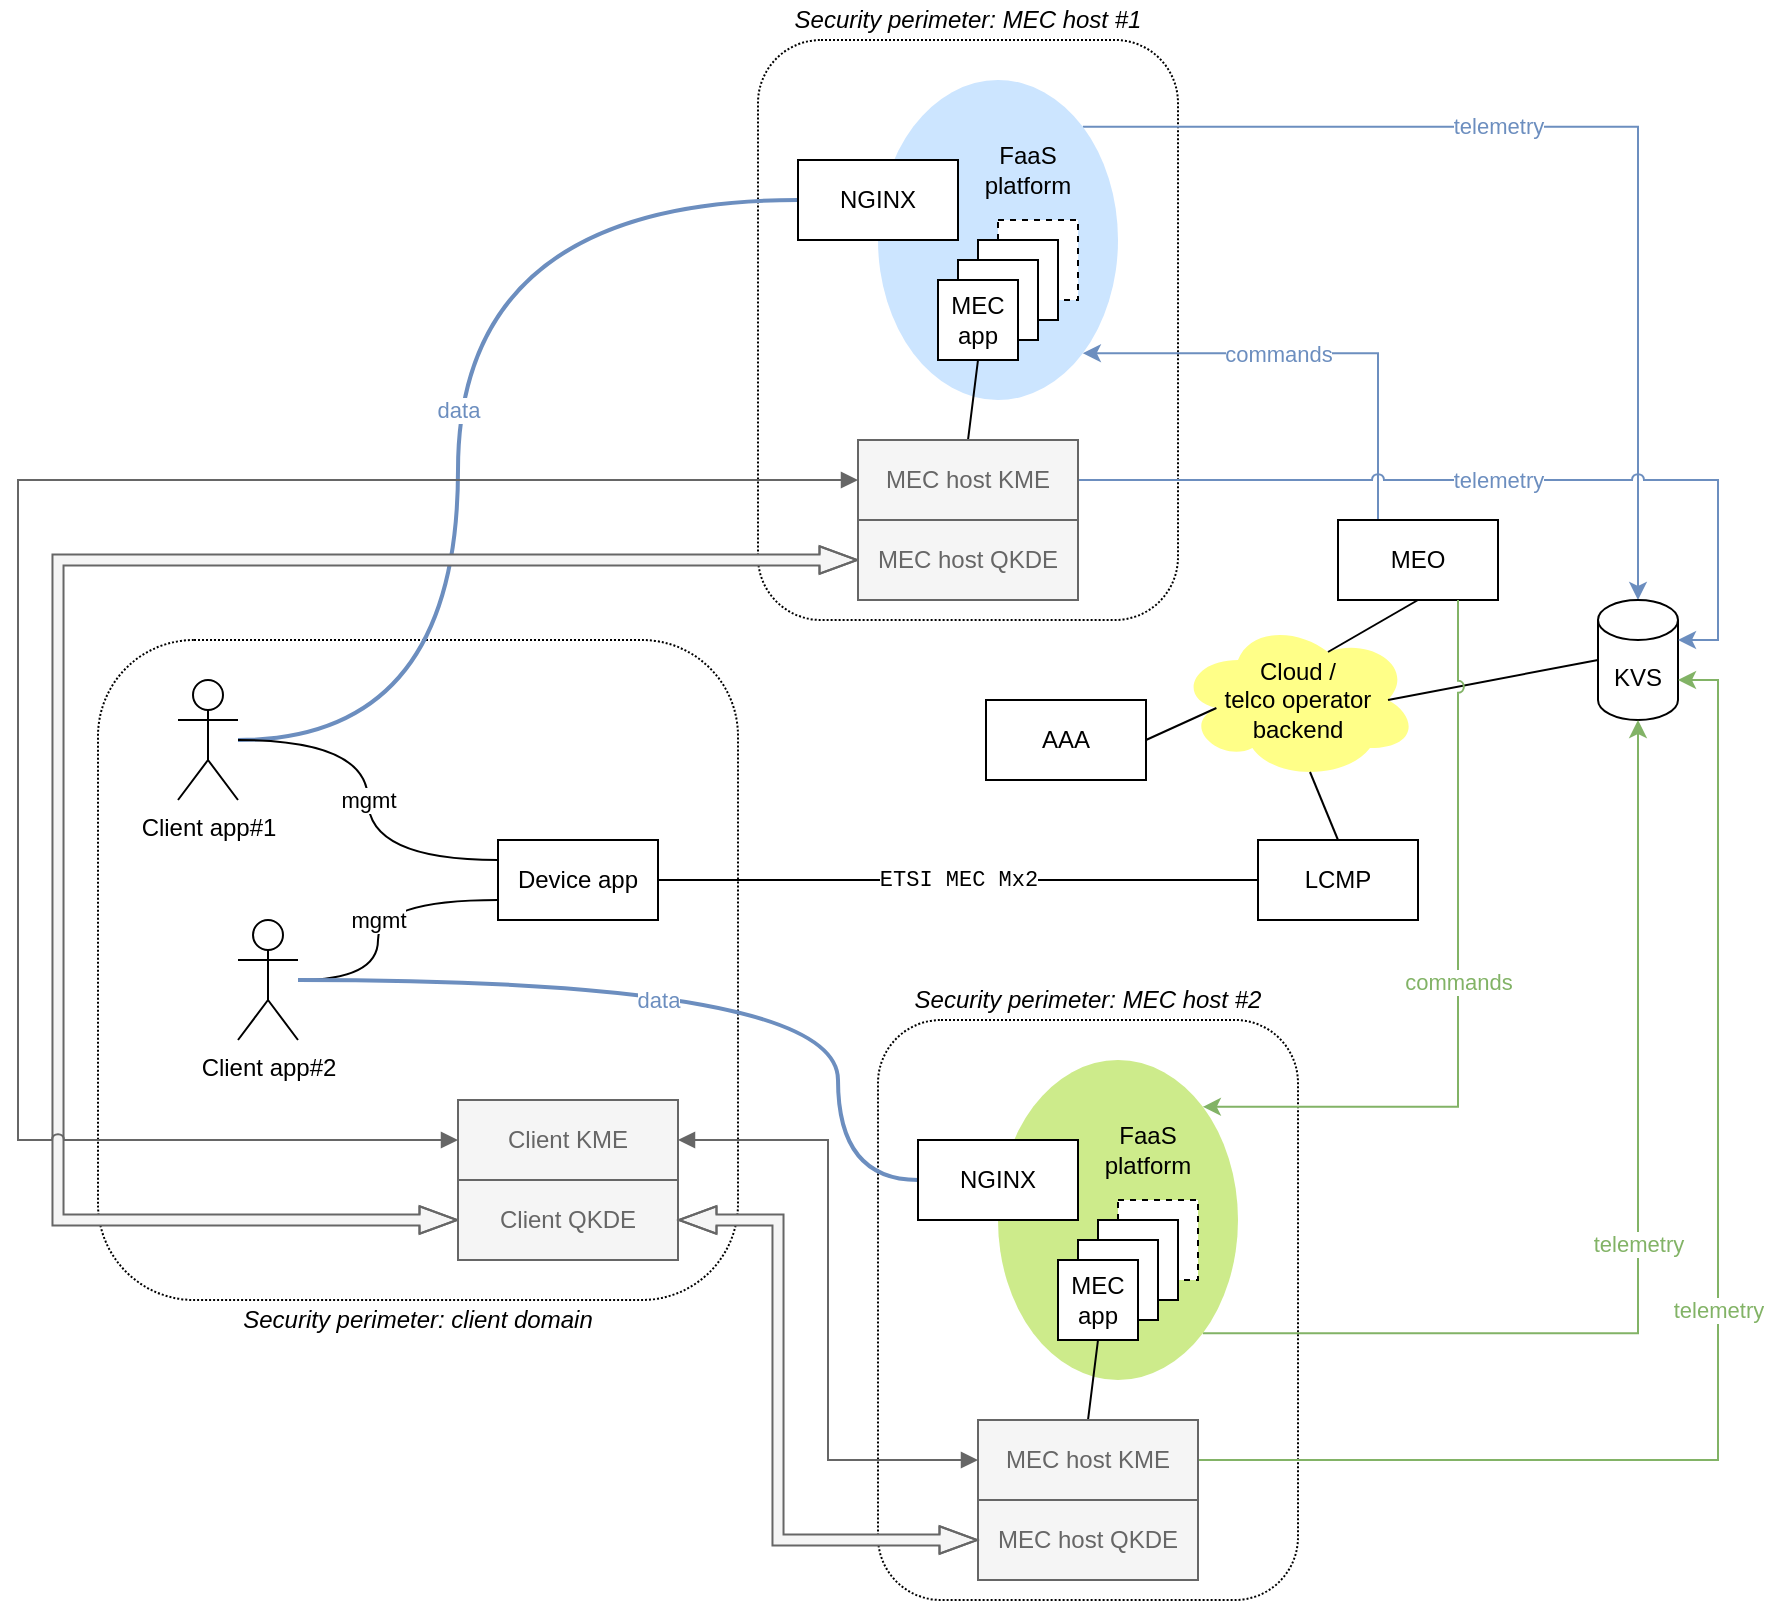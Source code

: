 <mxfile version="20.6.2" type="device" pages="8"><diagram id="kRAwQg9r8hWNFC9YzyEj" name="scenario-two-hosts"><mxGraphModel dx="1719" dy="1835" grid="1" gridSize="10" guides="1" tooltips="1" connect="1" arrows="1" fold="1" page="1" pageScale="1" pageWidth="827" pageHeight="1169" math="0" shadow="0"><root><mxCell id="0"/><mxCell id="1" parent="0"/><mxCell id="K0QZaKsHIYa_AbVv1oTF-29" value="" style="rounded=1;whiteSpace=wrap;html=1;dashed=1;dashPattern=1 1;" parent="1" vertex="1"><mxGeometry x="-30" y="300" width="320" height="330" as="geometry"/></mxCell><mxCell id="6aSSX4YkLT3zGq2neVmq-16" value="" style="rounded=1;whiteSpace=wrap;html=1;dashed=1;dashPattern=1 1;" parent="1" vertex="1"><mxGeometry x="300" width="210" height="290" as="geometry"/></mxCell><mxCell id="K0QZaKsHIYa_AbVv1oTF-40" value="telemetry" style="edgeStyle=orthogonalEdgeStyle;jumpStyle=arc;orthogonalLoop=1;jettySize=auto;html=1;exitX=1;exitY=0;exitDx=0;exitDy=0;entryX=0.5;entryY=0;entryDx=0;entryDy=0;entryPerimeter=0;shadow=0;strokeWidth=1;fontFamily=Helvetica;fontColor=#6C8EBF;startArrow=none;startFill=0;endArrow=classic;endFill=1;rounded=0;fillColor=#dae8fc;strokeColor=#6c8ebf;" parent="1" source="6aSSX4YkLT3zGq2neVmq-11" target="6aSSX4YkLT3zGq2neVmq-2" edge="1"><mxGeometry x="-0.193" relative="1" as="geometry"><mxPoint as="offset"/></mxGeometry></mxCell><mxCell id="6aSSX4YkLT3zGq2neVmq-11" value="" style="ellipse;whiteSpace=wrap;html=1;fillColor=#cce5ff;strokeColor=none;" parent="1" vertex="1"><mxGeometry x="360" y="20" width="120" height="160" as="geometry"/></mxCell><mxCell id="6aSSX4YkLT3zGq2neVmq-12" value="" style="rounded=0;whiteSpace=wrap;html=1;dashed=1;" parent="1" vertex="1"><mxGeometry x="420" y="90" width="40" height="40" as="geometry"/></mxCell><mxCell id="6aSSX4YkLT3zGq2neVmq-1" value="Cloud /&lt;br&gt;telco operator backend" style="ellipse;shape=cloud;whiteSpace=wrap;html=1;fillColor=#ffff88;strokeColor=none;" parent="1" vertex="1"><mxGeometry x="510" y="290" width="120" height="80" as="geometry"/></mxCell><mxCell id="K0QZaKsHIYa_AbVv1oTF-32" style="edgeStyle=none;rounded=0;jumpStyle=arc;orthogonalLoop=1;jettySize=auto;html=1;exitX=0;exitY=0.5;exitDx=0;exitDy=0;exitPerimeter=0;entryX=0.875;entryY=0.5;entryDx=0;entryDy=0;entryPerimeter=0;startArrow=none;startFill=0;endArrow=none;endFill=0;" parent="1" source="6aSSX4YkLT3zGq2neVmq-2" target="6aSSX4YkLT3zGq2neVmq-1" edge="1"><mxGeometry relative="1" as="geometry"/></mxCell><mxCell id="6aSSX4YkLT3zGq2neVmq-2" value="KVS" style="shape=cylinder3;whiteSpace=wrap;html=1;boundedLbl=1;backgroundOutline=1;size=10;" parent="1" vertex="1"><mxGeometry x="720" y="280" width="40" height="60" as="geometry"/></mxCell><mxCell id="K0QZaKsHIYa_AbVv1oTF-33" style="edgeStyle=none;rounded=0;jumpStyle=arc;orthogonalLoop=1;jettySize=auto;html=1;exitX=0.5;exitY=1;exitDx=0;exitDy=0;entryX=0.625;entryY=0.2;entryDx=0;entryDy=0;entryPerimeter=0;startArrow=none;startFill=0;endArrow=none;endFill=0;" parent="1" source="6aSSX4YkLT3zGq2neVmq-3" target="6aSSX4YkLT3zGq2neVmq-1" edge="1"><mxGeometry relative="1" as="geometry"/></mxCell><mxCell id="K0QZaKsHIYa_AbVv1oTF-42" value="commands" style="edgeStyle=orthogonalEdgeStyle;rounded=0;jumpStyle=arc;orthogonalLoop=1;jettySize=auto;html=1;exitX=0.25;exitY=0;exitDx=0;exitDy=0;entryX=1;entryY=1;entryDx=0;entryDy=0;shadow=0;strokeWidth=1;fontFamily=Helvetica;fontColor=#6C8EBF;startArrow=none;startFill=0;endArrow=classic;endFill=1;fillColor=#dae8fc;strokeColor=#6c8ebf;" parent="1" source="6aSSX4YkLT3zGq2neVmq-3" target="6aSSX4YkLT3zGq2neVmq-11" edge="1"><mxGeometry x="0.155" relative="1" as="geometry"><Array as="points"><mxPoint x="610" y="157"/></Array><mxPoint as="offset"/></mxGeometry></mxCell><mxCell id="6aSSX4YkLT3zGq2neVmq-3" value="MEO" style="rounded=0;whiteSpace=wrap;html=1;" parent="1" vertex="1"><mxGeometry x="590" y="240" width="80" height="40" as="geometry"/></mxCell><mxCell id="K0QZaKsHIYa_AbVv1oTF-34" style="edgeStyle=none;rounded=0;jumpStyle=arc;orthogonalLoop=1;jettySize=auto;html=1;exitX=0.5;exitY=0;exitDx=0;exitDy=0;entryX=0.55;entryY=0.95;entryDx=0;entryDy=0;entryPerimeter=0;startArrow=none;startFill=0;endArrow=none;endFill=0;" parent="1" source="6aSSX4YkLT3zGq2neVmq-4" target="6aSSX4YkLT3zGq2neVmq-1" edge="1"><mxGeometry relative="1" as="geometry"/></mxCell><mxCell id="6aSSX4YkLT3zGq2neVmq-4" value="LCMP" style="rounded=0;whiteSpace=wrap;html=1;" parent="1" vertex="1"><mxGeometry x="550" y="400" width="80" height="40" as="geometry"/></mxCell><mxCell id="K0QZaKsHIYa_AbVv1oTF-31" style="rounded=0;jumpStyle=arc;orthogonalLoop=1;jettySize=auto;html=1;exitX=1;exitY=0.5;exitDx=0;exitDy=0;entryX=0.16;entryY=0.55;entryDx=0;entryDy=0;entryPerimeter=0;startArrow=none;endArrow=none;endFill=0;startFill=0;" parent="1" source="6aSSX4YkLT3zGq2neVmq-5" target="6aSSX4YkLT3zGq2neVmq-1" edge="1"><mxGeometry relative="1" as="geometry"/></mxCell><mxCell id="6aSSX4YkLT3zGq2neVmq-5" value="AAA" style="rounded=0;whiteSpace=wrap;html=1;" parent="1" vertex="1"><mxGeometry x="414" y="330" width="80" height="40" as="geometry"/></mxCell><mxCell id="K0QZaKsHIYa_AbVv1oTF-18" value="ETSI MEC Mx2" style="edgeStyle=orthogonalEdgeStyle;rounded=0;orthogonalLoop=1;jettySize=auto;html=1;exitX=1;exitY=0.5;exitDx=0;exitDy=0;entryX=0;entryY=0.5;entryDx=0;entryDy=0;endArrow=none;endFill=0;fontFamily=Courier New;" parent="1" source="6aSSX4YkLT3zGq2neVmq-6" target="6aSSX4YkLT3zGq2neVmq-4" edge="1"><mxGeometry relative="1" as="geometry"><Array as="points"><mxPoint x="520" y="420"/><mxPoint x="520" y="420"/></Array></mxGeometry></mxCell><mxCell id="K0QZaKsHIYa_AbVv1oTF-22" value="mgmt" style="edgeStyle=orthogonalEdgeStyle;curved=1;orthogonalLoop=1;jettySize=auto;html=1;exitX=0;exitY=0.75;exitDx=0;exitDy=0;endArrow=none;endFill=0;" parent="1" source="6aSSX4YkLT3zGq2neVmq-6" edge="1"><mxGeometry relative="1" as="geometry"><mxPoint x="70" y="470" as="targetPoint"/><Array as="points"><mxPoint x="170" y="430"/><mxPoint x="110" y="430"/><mxPoint x="110" y="470"/></Array></mxGeometry></mxCell><mxCell id="6aSSX4YkLT3zGq2neVmq-6" value="Device app" style="rounded=0;whiteSpace=wrap;html=1;" parent="1" vertex="1"><mxGeometry x="170" y="400" width="80" height="40" as="geometry"/></mxCell><mxCell id="K0QZaKsHIYa_AbVv1oTF-39" value="data" style="edgeStyle=orthogonalEdgeStyle;curved=1;jumpStyle=arc;orthogonalLoop=1;jettySize=auto;html=1;exitX=0;exitY=0.5;exitDx=0;exitDy=0;fontFamily=Helvetica;startArrow=none;startFill=0;endArrow=none;endFill=0;strokeWidth=2;fillColor=#dae8fc;strokeColor=#6c8ebf;fontStyle=0;fontColor=#6C8EBF;" parent="1" source="6aSSX4YkLT3zGq2neVmq-10" target="6aSSX4YkLT3zGq2neVmq-18" edge="1"><mxGeometry relative="1" as="geometry"><Array as="points"><mxPoint x="150" y="80"/><mxPoint x="150" y="350"/></Array></mxGeometry></mxCell><mxCell id="6aSSX4YkLT3zGq2neVmq-10" value="NGINX" style="rounded=0;whiteSpace=wrap;html=1;" parent="1" vertex="1"><mxGeometry x="320" y="60" width="80" height="40" as="geometry"/></mxCell><mxCell id="6aSSX4YkLT3zGq2neVmq-9" value="" style="rounded=0;whiteSpace=wrap;html=1;" parent="1" vertex="1"><mxGeometry x="410" y="100" width="40" height="40" as="geometry"/></mxCell><mxCell id="6aSSX4YkLT3zGq2neVmq-8" value="" style="rounded=0;whiteSpace=wrap;html=1;" parent="1" vertex="1"><mxGeometry x="400" y="110" width="40" height="40" as="geometry"/></mxCell><mxCell id="K0QZaKsHIYa_AbVv1oTF-35" style="edgeStyle=none;rounded=0;jumpStyle=arc;orthogonalLoop=1;jettySize=auto;html=1;exitX=0.5;exitY=1;exitDx=0;exitDy=0;entryX=0.5;entryY=0;entryDx=0;entryDy=0;fontFamily=Courier New;startArrow=none;startFill=0;endArrow=none;endFill=0;" parent="1" source="6aSSX4YkLT3zGq2neVmq-7" target="K0QZaKsHIYa_AbVv1oTF-3" edge="1"><mxGeometry relative="1" as="geometry"/></mxCell><mxCell id="6aSSX4YkLT3zGq2neVmq-7" value="MEC app" style="rounded=0;whiteSpace=wrap;html=1;" parent="1" vertex="1"><mxGeometry x="390" y="120" width="40" height="40" as="geometry"/></mxCell><mxCell id="6aSSX4YkLT3zGq2neVmq-14" value="FaaS platform" style="text;html=1;strokeColor=none;fillColor=none;align=center;verticalAlign=middle;whiteSpace=wrap;rounded=0;dashed=1;fontStyle=0" parent="1" vertex="1"><mxGeometry x="400" y="50" width="70" height="30" as="geometry"/></mxCell><mxCell id="6aSSX4YkLT3zGq2neVmq-17" value="Security perimeter: MEC host #1" style="text;html=1;strokeColor=none;fillColor=none;align=center;verticalAlign=middle;whiteSpace=wrap;rounded=0;dashed=1;dashPattern=1 1;fontStyle=2" parent="1" vertex="1"><mxGeometry x="300" y="-20" width="210" height="20" as="geometry"/></mxCell><mxCell id="6aSSX4YkLT3zGq2neVmq-18" value="Client app#1" style="shape=umlActor;verticalLabelPosition=bottom;verticalAlign=top;html=1;outlineConnect=0;" parent="1" vertex="1"><mxGeometry x="10" y="320" width="30" height="60" as="geometry"/></mxCell><mxCell id="6aSSX4YkLT3zGq2neVmq-19" value="Client app#2" style="shape=umlActor;verticalLabelPosition=bottom;verticalAlign=top;html=1;outlineConnect=0;" parent="1" vertex="1"><mxGeometry x="40" y="440" width="30" height="60" as="geometry"/></mxCell><mxCell id="K0QZaKsHIYa_AbVv1oTF-1" value="Client KME" style="rounded=0;whiteSpace=wrap;html=1;strokeWidth=1;fillColor=#f5f5f5;fontColor=#666666;strokeColor=#666666;" parent="1" vertex="1"><mxGeometry x="150" y="530" width="110" height="40" as="geometry"/></mxCell><mxCell id="K0QZaKsHIYa_AbVv1oTF-23" style="edgeStyle=orthogonalEdgeStyle;orthogonalLoop=1;jettySize=auto;html=1;exitX=0;exitY=0.5;exitDx=0;exitDy=0;entryX=0;entryY=0.5;entryDx=0;entryDy=0;endArrow=block;endFill=0;shape=flexArrow;startArrow=block;fillColor=#f5f5f5;strokeColor=#666666;width=5.517;startSize=5.917;startWidth=7.229;rounded=0;endWidth=7.229;endSize=5.917;" parent="1" source="K0QZaKsHIYa_AbVv1oTF-2" target="K0QZaKsHIYa_AbVv1oTF-4" edge="1"><mxGeometry relative="1" as="geometry"><Array as="points"><mxPoint x="-50" y="590"/><mxPoint x="-50" y="260"/></Array></mxGeometry></mxCell><mxCell id="K0QZaKsHIYa_AbVv1oTF-2" value="Client QKDE" style="rounded=0;whiteSpace=wrap;html=1;strokeWidth=1;fillColor=#f5f5f5;fontColor=#666666;strokeColor=#666666;" parent="1" vertex="1"><mxGeometry x="150" y="570" width="110" height="40" as="geometry"/></mxCell><mxCell id="Pl8uO6b2dQtuoEtXo-6Q-2" value="telemetry" style="edgeStyle=orthogonalEdgeStyle;rounded=0;orthogonalLoop=1;jettySize=auto;html=1;exitX=1;exitY=0.5;exitDx=0;exitDy=0;entryX=1;entryY=0;entryDx=0;entryDy=20;entryPerimeter=0;jumpStyle=arc;fillColor=#dae8fc;strokeColor=#6c8ebf;fontColor=#6C8EBF;shadow=0;strokeWidth=1;startArrow=none;startFill=0;endFill=1;" parent="1" source="K0QZaKsHIYa_AbVv1oTF-3" target="6aSSX4YkLT3zGq2neVmq-2" edge="1"><mxGeometry relative="1" as="geometry"/></mxCell><mxCell id="K0QZaKsHIYa_AbVv1oTF-3" value="MEC host KME" style="rounded=0;whiteSpace=wrap;html=1;strokeWidth=1;fillColor=#f5f5f5;fontColor=#666666;strokeColor=#666666;" parent="1" vertex="1"><mxGeometry x="350" y="200" width="110" height="40" as="geometry"/></mxCell><mxCell id="K0QZaKsHIYa_AbVv1oTF-4" value="MEC host QKDE" style="rounded=0;whiteSpace=wrap;html=1;strokeWidth=1;fillColor=#f5f5f5;fontColor=#666666;strokeColor=#666666;" parent="1" vertex="1"><mxGeometry x="350" y="240" width="110" height="40" as="geometry"/></mxCell><mxCell id="K0QZaKsHIYa_AbVv1oTF-6" value="" style="rounded=1;whiteSpace=wrap;html=1;dashed=1;dashPattern=1 1;" parent="1" vertex="1"><mxGeometry x="360" y="490" width="210" height="290" as="geometry"/></mxCell><mxCell id="K0QZaKsHIYa_AbVv1oTF-41" value="telemetry" style="edgeStyle=orthogonalEdgeStyle;rounded=0;jumpStyle=arc;orthogonalLoop=1;jettySize=auto;html=1;exitX=1;exitY=1;exitDx=0;exitDy=0;entryX=0.5;entryY=1;entryDx=0;entryDy=0;entryPerimeter=0;shadow=0;strokeWidth=1;fontFamily=Helvetica;fontColor=#82B366;startArrow=none;startFill=0;endArrow=classic;endFill=1;fillColor=#d5e8d4;strokeColor=#82b366;" parent="1" source="K0QZaKsHIYa_AbVv1oTF-7" target="6aSSX4YkLT3zGq2neVmq-2" edge="1"><mxGeometry relative="1" as="geometry"/></mxCell><mxCell id="K0QZaKsHIYa_AbVv1oTF-7" value="" style="ellipse;whiteSpace=wrap;html=1;fillColor=#cdeb8b;strokeColor=none;" parent="1" vertex="1"><mxGeometry x="420" y="510" width="120" height="160" as="geometry"/></mxCell><mxCell id="K0QZaKsHIYa_AbVv1oTF-8" value="" style="rounded=0;whiteSpace=wrap;html=1;dashed=1;" parent="1" vertex="1"><mxGeometry x="480" y="580" width="40" height="40" as="geometry"/></mxCell><mxCell id="K0QZaKsHIYa_AbVv1oTF-38" value="data" style="edgeStyle=orthogonalEdgeStyle;jumpStyle=arc;orthogonalLoop=1;jettySize=auto;html=1;exitX=0;exitY=0.5;exitDx=0;exitDy=0;fontFamily=Helvetica;startArrow=none;startFill=0;endArrow=none;endFill=0;curved=1;strokeWidth=2;fontColor=#6C8EBF;fillColor=#dae8fc;strokeColor=#6c8ebf;" parent="1" source="K0QZaKsHIYa_AbVv1oTF-10" target="6aSSX4YkLT3zGq2neVmq-19" edge="1"><mxGeometry x="0.122" y="10" relative="1" as="geometry"><Array as="points"><mxPoint x="340" y="570"/><mxPoint x="340" y="470"/></Array><mxPoint as="offset"/></mxGeometry></mxCell><mxCell id="K0QZaKsHIYa_AbVv1oTF-10" value="NGINX" style="rounded=0;whiteSpace=wrap;html=1;" parent="1" vertex="1"><mxGeometry x="380" y="550" width="80" height="40" as="geometry"/></mxCell><mxCell id="K0QZaKsHIYa_AbVv1oTF-11" value="" style="rounded=0;whiteSpace=wrap;html=1;" parent="1" vertex="1"><mxGeometry x="470" y="590" width="40" height="40" as="geometry"/></mxCell><mxCell id="K0QZaKsHIYa_AbVv1oTF-12" value="" style="rounded=0;whiteSpace=wrap;html=1;" parent="1" vertex="1"><mxGeometry x="460" y="600" width="40" height="40" as="geometry"/></mxCell><mxCell id="K0QZaKsHIYa_AbVv1oTF-36" style="edgeStyle=none;rounded=0;jumpStyle=arc;orthogonalLoop=1;jettySize=auto;html=1;exitX=0.5;exitY=1;exitDx=0;exitDy=0;entryX=0.5;entryY=0;entryDx=0;entryDy=0;fontFamily=Courier New;startArrow=none;startFill=0;endArrow=none;endFill=0;" parent="1" source="K0QZaKsHIYa_AbVv1oTF-13" target="K0QZaKsHIYa_AbVv1oTF-16" edge="1"><mxGeometry relative="1" as="geometry"/></mxCell><mxCell id="K0QZaKsHIYa_AbVv1oTF-13" value="MEC app" style="rounded=0;whiteSpace=wrap;html=1;" parent="1" vertex="1"><mxGeometry x="450" y="610" width="40" height="40" as="geometry"/></mxCell><mxCell id="K0QZaKsHIYa_AbVv1oTF-14" value="FaaS platform" style="text;html=1;strokeColor=none;fillColor=none;align=center;verticalAlign=middle;whiteSpace=wrap;rounded=0;dashed=1;fontStyle=0" parent="1" vertex="1"><mxGeometry x="460" y="540" width="70" height="30" as="geometry"/></mxCell><mxCell id="K0QZaKsHIYa_AbVv1oTF-15" value="Security perimeter: MEC host #2" style="text;html=1;strokeColor=none;fillColor=none;align=center;verticalAlign=middle;whiteSpace=wrap;rounded=0;dashed=1;dashPattern=1 1;fontStyle=2" parent="1" vertex="1"><mxGeometry x="360" y="470" width="210" height="20" as="geometry"/></mxCell><mxCell id="Pl8uO6b2dQtuoEtXo-6Q-1" value="telemetry" style="edgeStyle=orthogonalEdgeStyle;rounded=0;orthogonalLoop=1;jettySize=auto;html=1;exitX=1;exitY=0.5;exitDx=0;exitDy=0;entryX=1;entryY=0;entryDx=0;entryDy=40;entryPerimeter=0;fillColor=#d5e8d4;strokeColor=#82b366;fontColor=#82B366;shadow=0;strokeWidth=1;startArrow=none;startFill=0;endFill=1;" parent="1" source="K0QZaKsHIYa_AbVv1oTF-16" target="6aSSX4YkLT3zGq2neVmq-2" edge="1"><mxGeometry relative="1" as="geometry"/></mxCell><mxCell id="K0QZaKsHIYa_AbVv1oTF-16" value="MEC host KME" style="rounded=0;whiteSpace=wrap;html=1;strokeWidth=1;fillColor=#f5f5f5;fontColor=#666666;strokeColor=#666666;" parent="1" vertex="1"><mxGeometry x="410" y="690" width="110" height="40" as="geometry"/></mxCell><mxCell id="K0QZaKsHIYa_AbVv1oTF-17" value="MEC host QKDE" style="rounded=0;whiteSpace=wrap;html=1;strokeWidth=1;fillColor=#f5f5f5;fontColor=#666666;strokeColor=#666666;" parent="1" vertex="1"><mxGeometry x="410" y="730" width="110" height="40" as="geometry"/></mxCell><mxCell id="K0QZaKsHIYa_AbVv1oTF-20" value="mgmt" style="endArrow=none;html=1;entryX=0;entryY=0.25;entryDx=0;entryDy=0;edgeStyle=orthogonalEdgeStyle;curved=1;" parent="1" source="6aSSX4YkLT3zGq2neVmq-18" target="6aSSX4YkLT3zGq2neVmq-6" edge="1"><mxGeometry width="50" height="50" relative="1" as="geometry"><mxPoint x="220" y="380" as="sourcePoint"/><mxPoint x="270" y="330" as="targetPoint"/></mxGeometry></mxCell><mxCell id="K0QZaKsHIYa_AbVv1oTF-25" style="edgeStyle=orthogonalEdgeStyle;orthogonalLoop=1;jettySize=auto;html=1;exitX=0;exitY=0.5;exitDx=0;exitDy=0;entryX=1;entryY=0.5;entryDx=0;entryDy=0;endArrow=block;endFill=0;shape=flexArrow;startArrow=block;fillColor=#f5f5f5;strokeColor=#666666;width=5.517;startSize=5.917;startWidth=7.229;rounded=0;endWidth=7.229;endSize=5.917;" parent="1" source="K0QZaKsHIYa_AbVv1oTF-17" target="K0QZaKsHIYa_AbVv1oTF-2" edge="1"><mxGeometry relative="1" as="geometry"><mxPoint x="160" y="600" as="sourcePoint"/><mxPoint x="360" y="290" as="targetPoint"/><Array as="points"><mxPoint x="310" y="750"/><mxPoint x="310" y="590"/></Array></mxGeometry></mxCell><mxCell id="K0QZaKsHIYa_AbVv1oTF-27" style="edgeStyle=orthogonalEdgeStyle;orthogonalLoop=1;jettySize=auto;html=1;exitX=1;exitY=0.5;exitDx=0;exitDy=0;entryX=0;entryY=0.5;entryDx=0;entryDy=0;startArrow=block;endArrow=block;endFill=1;rounded=0;fillColor=#f5f5f5;strokeColor=#666666;" parent="1" source="K0QZaKsHIYa_AbVv1oTF-1" target="K0QZaKsHIYa_AbVv1oTF-16" edge="1"><mxGeometry relative="1" as="geometry"/></mxCell><mxCell id="K0QZaKsHIYa_AbVv1oTF-28" style="edgeStyle=orthogonalEdgeStyle;rounded=0;orthogonalLoop=1;jettySize=auto;html=1;exitX=0;exitY=0.5;exitDx=0;exitDy=0;entryX=0;entryY=0.5;entryDx=0;entryDy=0;startArrow=block;endArrow=block;endFill=1;jumpStyle=arc;fillColor=#f5f5f5;strokeColor=#666666;" parent="1" source="K0QZaKsHIYa_AbVv1oTF-1" target="K0QZaKsHIYa_AbVv1oTF-3" edge="1"><mxGeometry relative="1" as="geometry"><Array as="points"><mxPoint x="-70" y="550"/><mxPoint x="-70" y="220"/></Array></mxGeometry></mxCell><mxCell id="K0QZaKsHIYa_AbVv1oTF-30" value="Security perimeter: client domain" style="text;html=1;strokeColor=none;fillColor=none;align=center;verticalAlign=middle;whiteSpace=wrap;rounded=0;dashed=1;dashPattern=1 1;fontStyle=2" parent="1" vertex="1"><mxGeometry x="25" y="630" width="210" height="20" as="geometry"/></mxCell><mxCell id="K0QZaKsHIYa_AbVv1oTF-43" value="commands" style="edgeStyle=orthogonalEdgeStyle;rounded=0;jumpStyle=arc;orthogonalLoop=1;jettySize=auto;html=1;exitX=0.75;exitY=1;exitDx=0;exitDy=0;entryX=1;entryY=0;entryDx=0;entryDy=0;shadow=0;strokeWidth=1;fontFamily=Helvetica;fontColor=#82B366;startArrow=none;startFill=0;endArrow=classic;endFill=1;fillColor=#d5e8d4;strokeColor=#82b366;" parent="1" source="6aSSX4YkLT3zGq2neVmq-3" target="K0QZaKsHIYa_AbVv1oTF-7" edge="1"><mxGeometry relative="1" as="geometry"><Array as="points"><mxPoint x="650" y="533"/></Array></mxGeometry></mxCell></root></mxGraphModel></diagram><diagram id="MsBLuCvdTm2dFfWPDttq" name="create-context"><mxGraphModel dx="615" dy="459" grid="1" gridSize="10" guides="1" tooltips="1" connect="1" arrows="1" fold="1" page="1" pageScale="1" pageWidth="827" pageHeight="1169" math="0" shadow="0"><root><mxCell id="0"/><mxCell id="1" parent="0"/><mxCell id="wd0X9rE5fTnM72jZ81Nx-9" value="4. yes" style="edgeStyle=orthogonalEdgeStyle;rounded=0;jumpStyle=arc;orthogonalLoop=1;jettySize=auto;html=1;exitX=0.145;exitY=0;exitDx=0;exitDy=2.9;exitPerimeter=0;entryX=0.75;entryY=1;entryDx=0;entryDy=0;shadow=0;strokeWidth=1;fontFamily=Helvetica;fontColor=default;startArrow=none;startFill=0;endArrow=classic;endFill=1;" edge="1" parent="1" source="LN1xGZgbSktgbaUbIkn4-1" target="LN1xGZgbSktgbaUbIkn4-4"><mxGeometry relative="1" as="geometry"><Array as="points"><mxPoint x="406" y="70"/><mxPoint x="340" y="70"/></Array></mxGeometry></mxCell><mxCell id="wd0X9rE5fTnM72jZ81Nx-12" value="8. status of&lt;br&gt;FaaS platforms" style="edgeStyle=orthogonalEdgeStyle;rounded=0;jumpStyle=arc;orthogonalLoop=1;jettySize=auto;html=1;exitX=0.855;exitY=1;exitDx=0;exitDy=-2.9;exitPerimeter=0;entryX=0.75;entryY=0;entryDx=0;entryDy=0;shadow=0;strokeWidth=1;fontFamily=Helvetica;fontColor=default;startArrow=none;startFill=0;endArrow=classic;endFill=1;" edge="1" parent="1" source="LN1xGZgbSktgbaUbIkn4-1" target="LN1xGZgbSktgbaUbIkn4-2"><mxGeometry x="-0.486" y="16" relative="1" as="geometry"><Array as="points"><mxPoint x="434" y="210"/><mxPoint x="340" y="210"/></Array><mxPoint x="16" y="-16" as="offset"/></mxGeometry></mxCell><mxCell id="LN1xGZgbSktgbaUbIkn4-1" value="KVS" style="shape=cylinder3;whiteSpace=wrap;html=1;boundedLbl=1;backgroundOutline=1;size=10;fontColor=default;" vertex="1" parent="1"><mxGeometry x="400" y="110" width="40" height="60" as="geometry"/></mxCell><mxCell id="wd0X9rE5fTnM72jZ81Nx-6" value="11. yes" style="edgeStyle=orthogonalEdgeStyle;rounded=0;jumpStyle=arc;orthogonalLoop=1;jettySize=auto;html=1;exitX=0.25;exitY=0;exitDx=0;exitDy=0;entryX=0.75;entryY=1;entryDx=0;entryDy=0;shadow=0;strokeWidth=1;fontFamily=Helvetica;fontColor=default;startArrow=none;startFill=0;endArrow=classic;endFill=1;" edge="1" parent="1" source="LN1xGZgbSktgbaUbIkn4-2" target="LN1xGZgbSktgbaUbIkn4-3"><mxGeometry relative="1" as="geometry"/></mxCell><mxCell id="wd0X9rE5fTnM72jZ81Nx-7" value="9. deploy action" style="edgeStyle=orthogonalEdgeStyle;rounded=0;jumpStyle=arc;orthogonalLoop=1;jettySize=auto;html=1;exitX=1;exitY=0.25;exitDx=0;exitDy=0;entryX=0;entryY=0.25;entryDx=0;entryDy=0;shadow=0;strokeWidth=1;fontFamily=Helvetica;fontColor=default;startArrow=none;startFill=0;endArrow=classic;endFill=1;dashed=1;" edge="1" parent="1" source="LN1xGZgbSktgbaUbIkn4-2" target="LN1xGZgbSktgbaUbIkn4-6"><mxGeometry relative="1" as="geometry"/></mxCell><mxCell id="wd0X9rE5fTnM72jZ81Nx-11" value="7. query" style="edgeStyle=orthogonalEdgeStyle;rounded=0;jumpStyle=arc;orthogonalLoop=1;jettySize=auto;html=1;exitX=0.5;exitY=0;exitDx=0;exitDy=0;entryX=0.145;entryY=1;entryDx=0;entryDy=-2.9;entryPerimeter=0;shadow=0;strokeWidth=1;fontFamily=Helvetica;fontColor=default;startArrow=none;startFill=0;endArrow=classic;endFill=1;" edge="1" parent="1" source="LN1xGZgbSktgbaUbIkn4-2" target="LN1xGZgbSktgbaUbIkn4-1"><mxGeometry relative="1" as="geometry"><Array as="points"><mxPoint x="320" y="190"/><mxPoint x="406" y="190"/></Array></mxGeometry></mxCell><mxCell id="LN1xGZgbSktgbaUbIkn4-2" value="MEO" style="rounded=0;whiteSpace=wrap;html=1;fontColor=default;" vertex="1" parent="1"><mxGeometry x="280" y="240" width="80" height="40" as="geometry"/></mxCell><mxCell id="wd0X9rE5fTnM72jZ81Nx-2" value="12. FaaS end-point" style="edgeStyle=orthogonalEdgeStyle;rounded=0;jumpStyle=arc;orthogonalLoop=1;jettySize=auto;html=1;exitX=0;exitY=0.75;exitDx=0;exitDy=0;entryX=1;entryY=0.75;entryDx=0;entryDy=0;shadow=0;strokeWidth=1;fontFamily=Helvetica;fontColor=default;startArrow=none;startFill=0;endArrow=classic;endFill=1;" edge="1" parent="1" source="LN1xGZgbSktgbaUbIkn4-3" target="LN1xGZgbSktgbaUbIkn4-5"><mxGeometry relative="1" as="geometry"/></mxCell><mxCell id="wd0X9rE5fTnM72jZ81Nx-3" value="2. authorized?" style="edgeStyle=orthogonalEdgeStyle;rounded=0;jumpStyle=arc;orthogonalLoop=1;jettySize=auto;html=1;exitX=0.25;exitY=0;exitDx=0;exitDy=0;entryX=0;entryY=0.5;entryDx=0;entryDy=0;shadow=0;strokeWidth=1;fontFamily=Helvetica;fontColor=default;startArrow=none;startFill=0;endArrow=classic;endFill=1;" edge="1" parent="1" source="LN1xGZgbSktgbaUbIkn4-3" target="LN1xGZgbSktgbaUbIkn4-4"><mxGeometry relative="1" as="geometry"/></mxCell><mxCell id="wd0X9rE5fTnM72jZ81Nx-5" value="6. admitted?" style="edgeStyle=orthogonalEdgeStyle;rounded=0;jumpStyle=arc;orthogonalLoop=1;jettySize=auto;html=1;exitX=0.25;exitY=1;exitDx=0;exitDy=0;entryX=0;entryY=0.5;entryDx=0;entryDy=0;shadow=0;strokeWidth=1;fontFamily=Helvetica;fontColor=default;startArrow=none;startFill=0;endArrow=classic;endFill=1;" edge="1" parent="1" source="LN1xGZgbSktgbaUbIkn4-3" target="LN1xGZgbSktgbaUbIkn4-2"><mxGeometry relative="1" as="geometry"/></mxCell><mxCell id="LN1xGZgbSktgbaUbIkn4-3" value="LCMP" style="rounded=0;whiteSpace=wrap;html=1;fontColor=default;" vertex="1" parent="1"><mxGeometry x="240" y="120" width="80" height="40" as="geometry"/></mxCell><mxCell id="wd0X9rE5fTnM72jZ81Nx-4" value="5. yes" style="edgeStyle=orthogonalEdgeStyle;rounded=0;jumpStyle=arc;orthogonalLoop=1;jettySize=auto;html=1;exitX=0.25;exitY=1;exitDx=0;exitDy=0;entryX=0.75;entryY=0;entryDx=0;entryDy=0;shadow=0;strokeWidth=1;fontFamily=Helvetica;fontColor=default;startArrow=none;startFill=0;endArrow=classic;endFill=1;" edge="1" parent="1" source="LN1xGZgbSktgbaUbIkn4-4" target="LN1xGZgbSktgbaUbIkn4-3"><mxGeometry relative="1" as="geometry"/></mxCell><mxCell id="wd0X9rE5fTnM72jZ81Nx-10" value="3. authorized?" style="edgeStyle=orthogonalEdgeStyle;rounded=0;jumpStyle=arc;orthogonalLoop=1;jettySize=auto;html=1;exitX=1;exitY=0.25;exitDx=0;exitDy=0;entryX=0.855;entryY=0;entryDx=0;entryDy=2.9;entryPerimeter=0;shadow=0;strokeWidth=1;fontFamily=Helvetica;fontColor=default;startArrow=none;startFill=0;endArrow=classic;endFill=1;" edge="1" parent="1" source="LN1xGZgbSktgbaUbIkn4-4" target="LN1xGZgbSktgbaUbIkn4-1"><mxGeometry relative="1" as="geometry"><Array as="points"><mxPoint x="434" y="10"/></Array></mxGeometry></mxCell><mxCell id="LN1xGZgbSktgbaUbIkn4-4" value="AAA" style="rounded=0;whiteSpace=wrap;html=1;fontColor=default;" vertex="1" parent="1"><mxGeometry x="280" width="80" height="40" as="geometry"/></mxCell><mxCell id="wd0X9rE5fTnM72jZ81Nx-1" value="1. create context" style="edgeStyle=orthogonalEdgeStyle;rounded=0;jumpStyle=arc;orthogonalLoop=1;jettySize=auto;html=1;exitX=1;exitY=0.25;exitDx=0;exitDy=0;entryX=0;entryY=0.25;entryDx=0;entryDy=0;shadow=0;strokeWidth=1;fontFamily=Helvetica;fontColor=default;startArrow=none;startFill=0;endArrow=classic;endFill=1;" edge="1" parent="1" source="LN1xGZgbSktgbaUbIkn4-5" target="LN1xGZgbSktgbaUbIkn4-3"><mxGeometry relative="1" as="geometry"/></mxCell><mxCell id="LN1xGZgbSktgbaUbIkn4-5" value="Device app" style="rounded=0;whiteSpace=wrap;html=1;fontColor=default;" vertex="1" parent="1"><mxGeometry y="120" width="80" height="40" as="geometry"/></mxCell><mxCell id="wd0X9rE5fTnM72jZ81Nx-8" value="10. done" style="edgeStyle=orthogonalEdgeStyle;rounded=0;jumpStyle=arc;orthogonalLoop=1;jettySize=auto;html=1;exitX=0;exitY=0.75;exitDx=0;exitDy=0;entryX=1;entryY=0.75;entryDx=0;entryDy=0;shadow=0;strokeWidth=1;fontFamily=Helvetica;fontColor=default;startArrow=none;startFill=0;endArrow=classic;endFill=1;dashed=1;" edge="1" parent="1" source="LN1xGZgbSktgbaUbIkn4-6" target="LN1xGZgbSktgbaUbIkn4-2"><mxGeometry relative="1" as="geometry"/></mxCell><mxCell id="LN1xGZgbSktgbaUbIkn4-6" value="target&lt;br&gt;FaaS platform" style="rounded=0;whiteSpace=wrap;html=1;fontColor=default;" vertex="1" parent="1"><mxGeometry x="480" y="240" width="80" height="40" as="geometry"/></mxCell></root></mxGraphModel></diagram><diagram name="migrate-context" id="EHQ5Oa5pK4fFUINxDOdd"><mxGraphModel dx="615" dy="459" grid="1" gridSize="10" guides="1" tooltips="1" connect="1" arrows="1" fold="1" page="1" pageScale="1" pageWidth="827" pageHeight="1169" math="0" shadow="0"><root><mxCell id="EN6A6HKVxjh5aO4Otorg-0"/><mxCell id="EN6A6HKVxjh5aO4Otorg-1" parent="EN6A6HKVxjh5aO4Otorg-0"/><mxCell id="EN6A6HKVxjh5aO4Otorg-3" value="2. status of&lt;br&gt;FaaS platforms" style="edgeStyle=orthogonalEdgeStyle;rounded=0;jumpStyle=arc;orthogonalLoop=1;jettySize=auto;html=1;exitX=0.855;exitY=1;exitDx=0;exitDy=-2.9;exitPerimeter=0;entryX=0.75;entryY=0;entryDx=0;entryDy=0;shadow=0;strokeWidth=1;fontFamily=Helvetica;fontColor=default;startArrow=none;startFill=0;endArrow=classic;endFill=1;" edge="1" parent="EN6A6HKVxjh5aO4Otorg-1" source="EN6A6HKVxjh5aO4Otorg-4" target="EN6A6HKVxjh5aO4Otorg-8"><mxGeometry x="-0.486" y="16" relative="1" as="geometry"><Array as="points"><mxPoint x="434" y="210"/><mxPoint x="340" y="210"/></Array><mxPoint x="16" y="-16" as="offset"/></mxGeometry></mxCell><mxCell id="EN6A6HKVxjh5aO4Otorg-4" value="KVS" style="shape=cylinder3;whiteSpace=wrap;html=1;boundedLbl=1;backgroundOutline=1;size=10;fontColor=default;" vertex="1" parent="EN6A6HKVxjh5aO4Otorg-1"><mxGeometry x="400" y="110" width="40" height="60" as="geometry"/></mxCell><mxCell id="EN6A6HKVxjh5aO4Otorg-5" value="5. notify client" style="edgeStyle=orthogonalEdgeStyle;rounded=0;jumpStyle=arc;orthogonalLoop=1;jettySize=auto;html=1;exitX=0.25;exitY=0;exitDx=0;exitDy=0;entryX=0.75;entryY=1;entryDx=0;entryDy=0;shadow=0;strokeWidth=1;fontFamily=Helvetica;fontColor=default;startArrow=none;startFill=0;endArrow=classic;endFill=1;" edge="1" parent="EN6A6HKVxjh5aO4Otorg-1" source="EN6A6HKVxjh5aO4Otorg-8" target="EN6A6HKVxjh5aO4Otorg-12"><mxGeometry x="0.5" relative="1" as="geometry"><mxPoint as="offset"/></mxGeometry></mxCell><mxCell id="EN6A6HKVxjh5aO4Otorg-6" value="3. deploy action" style="edgeStyle=orthogonalEdgeStyle;rounded=0;jumpStyle=arc;orthogonalLoop=1;jettySize=auto;html=1;exitX=1;exitY=0.25;exitDx=0;exitDy=0;entryX=0;entryY=0.25;entryDx=0;entryDy=0;shadow=0;strokeWidth=1;fontFamily=Helvetica;fontColor=default;startArrow=none;startFill=0;endArrow=classic;endFill=1;dashed=1;" edge="1" parent="EN6A6HKVxjh5aO4Otorg-1" source="EN6A6HKVxjh5aO4Otorg-8" target="EN6A6HKVxjh5aO4Otorg-19"><mxGeometry relative="1" as="geometry"/></mxCell><mxCell id="EN6A6HKVxjh5aO4Otorg-7" value="1. query" style="edgeStyle=orthogonalEdgeStyle;rounded=0;jumpStyle=arc;orthogonalLoop=1;jettySize=auto;html=1;exitX=0.5;exitY=0;exitDx=0;exitDy=0;entryX=0.145;entryY=1;entryDx=0;entryDy=-2.9;entryPerimeter=0;shadow=0;strokeWidth=1;fontFamily=Helvetica;fontColor=default;startArrow=none;startFill=0;endArrow=classic;endFill=1;" edge="1" parent="EN6A6HKVxjh5aO4Otorg-1" source="EN6A6HKVxjh5aO4Otorg-8" target="EN6A6HKVxjh5aO4Otorg-4"><mxGeometry x="0.259" relative="1" as="geometry"><Array as="points"><mxPoint x="320" y="190"/><mxPoint x="406" y="190"/></Array><mxPoint as="offset"/></mxGeometry></mxCell><mxCell id="d6FNB6Tu-a5NCFCM7hyy-1" value="9. delete action" style="edgeStyle=orthogonalEdgeStyle;rounded=0;jumpStyle=arc;orthogonalLoop=1;jettySize=auto;html=1;exitX=0.75;exitY=1;exitDx=0;exitDy=0;entryX=-0.002;entryY=0.387;entryDx=0;entryDy=0;entryPerimeter=0;shadow=0;dashed=1;strokeWidth=1;fontFamily=Helvetica;fontColor=default;startArrow=none;startFill=0;endArrow=classic;endFill=1;" edge="1" parent="EN6A6HKVxjh5aO4Otorg-1" source="EN6A6HKVxjh5aO4Otorg-8" target="d6FNB6Tu-a5NCFCM7hyy-0"><mxGeometry relative="1" as="geometry"/></mxCell><mxCell id="EN6A6HKVxjh5aO4Otorg-8" value="MEO" style="rounded=0;whiteSpace=wrap;html=1;fontColor=default;" vertex="1" parent="EN6A6HKVxjh5aO4Otorg-1"><mxGeometry x="280" y="240" width="80" height="40" as="geometry"/></mxCell><mxCell id="EN6A6HKVxjh5aO4Otorg-9" value="6. new FaaS end-point" style="edgeStyle=orthogonalEdgeStyle;rounded=0;jumpStyle=arc;orthogonalLoop=1;jettySize=auto;html=1;exitX=0;exitY=0.75;exitDx=0;exitDy=0;entryX=1;entryY=0.75;entryDx=0;entryDy=0;shadow=0;strokeWidth=1;fontFamily=Helvetica;fontColor=default;startArrow=none;startFill=0;endArrow=classic;endFill=1;" edge="1" parent="EN6A6HKVxjh5aO4Otorg-1" source="EN6A6HKVxjh5aO4Otorg-12" target="EN6A6HKVxjh5aO4Otorg-17"><mxGeometry relative="1" as="geometry"/></mxCell><mxCell id="EN6A6HKVxjh5aO4Otorg-11" value="8. notified" style="edgeStyle=orthogonalEdgeStyle;rounded=0;jumpStyle=arc;orthogonalLoop=1;jettySize=auto;html=1;exitX=0.25;exitY=1;exitDx=0;exitDy=0;entryX=0;entryY=0.5;entryDx=0;entryDy=0;shadow=0;strokeWidth=1;fontFamily=Helvetica;fontColor=default;startArrow=none;startFill=0;endArrow=classic;endFill=1;" edge="1" parent="EN6A6HKVxjh5aO4Otorg-1" source="EN6A6HKVxjh5aO4Otorg-12" target="EN6A6HKVxjh5aO4Otorg-8"><mxGeometry relative="1" as="geometry"/></mxCell><mxCell id="EN6A6HKVxjh5aO4Otorg-12" value="LCMP" style="rounded=0;whiteSpace=wrap;html=1;fontColor=default;" vertex="1" parent="EN6A6HKVxjh5aO4Otorg-1"><mxGeometry x="240" y="120" width="80" height="40" as="geometry"/></mxCell><mxCell id="EN6A6HKVxjh5aO4Otorg-16" value="7. ok" style="edgeStyle=orthogonalEdgeStyle;rounded=0;jumpStyle=arc;orthogonalLoop=1;jettySize=auto;html=1;exitX=1;exitY=0.25;exitDx=0;exitDy=0;entryX=0;entryY=0.25;entryDx=0;entryDy=0;shadow=0;strokeWidth=1;fontFamily=Helvetica;fontColor=default;startArrow=none;startFill=0;endArrow=classic;endFill=1;" edge="1" parent="EN6A6HKVxjh5aO4Otorg-1" source="EN6A6HKVxjh5aO4Otorg-17" target="EN6A6HKVxjh5aO4Otorg-12"><mxGeometry relative="1" as="geometry"/></mxCell><mxCell id="EN6A6HKVxjh5aO4Otorg-17" value="Device app" style="rounded=0;whiteSpace=wrap;html=1;fontColor=default;" vertex="1" parent="EN6A6HKVxjh5aO4Otorg-1"><mxGeometry y="120" width="80" height="40" as="geometry"/></mxCell><mxCell id="EN6A6HKVxjh5aO4Otorg-18" value="4. done" style="edgeStyle=orthogonalEdgeStyle;rounded=0;jumpStyle=arc;orthogonalLoop=1;jettySize=auto;html=1;exitX=0;exitY=0.75;exitDx=0;exitDy=0;entryX=1;entryY=0.75;entryDx=0;entryDy=0;shadow=0;strokeWidth=1;fontFamily=Helvetica;fontColor=default;startArrow=none;startFill=0;endArrow=classic;endFill=1;dashed=1;" edge="1" parent="EN6A6HKVxjh5aO4Otorg-1" source="EN6A6HKVxjh5aO4Otorg-19" target="EN6A6HKVxjh5aO4Otorg-8"><mxGeometry relative="1" as="geometry"/></mxCell><mxCell id="EN6A6HKVxjh5aO4Otorg-19" value="target&lt;br&gt;FaaS platform" style="rounded=0;whiteSpace=wrap;html=1;fontColor=default;" vertex="1" parent="EN6A6HKVxjh5aO4Otorg-1"><mxGeometry x="480" y="240" width="80" height="40" as="geometry"/></mxCell><mxCell id="d6FNB6Tu-a5NCFCM7hyy-2" style="edgeStyle=orthogonalEdgeStyle;rounded=0;jumpStyle=arc;orthogonalLoop=1;jettySize=auto;html=1;exitX=0;exitY=0.75;exitDx=0;exitDy=0;entryX=0.25;entryY=1;entryDx=0;entryDy=0;shadow=0;dashed=1;strokeWidth=1;fontFamily=Helvetica;fontColor=default;startArrow=none;startFill=0;endArrow=classic;endFill=1;" edge="1" parent="EN6A6HKVxjh5aO4Otorg-1" source="d6FNB6Tu-a5NCFCM7hyy-0" target="EN6A6HKVxjh5aO4Otorg-8"><mxGeometry relative="1" as="geometry"/></mxCell><mxCell id="d6FNB6Tu-a5NCFCM7hyy-4" value="10. done" style="edgeLabel;html=1;align=center;verticalAlign=middle;resizable=0;points=[];fontFamily=Helvetica;fontColor=default;" vertex="1" connectable="0" parent="d6FNB6Tu-a5NCFCM7hyy-2"><mxGeometry x="-0.364" y="1" relative="1" as="geometry"><mxPoint as="offset"/></mxGeometry></mxCell><mxCell id="d6FNB6Tu-a5NCFCM7hyy-0" value="origin&lt;br&gt;FaaS platform" style="rounded=0;whiteSpace=wrap;html=1;fontColor=default;" vertex="1" parent="EN6A6HKVxjh5aO4Otorg-1"><mxGeometry x="480" y="320" width="80" height="40" as="geometry"/></mxCell></root></mxGraphModel></diagram><diagram name="list-apps" id="KWIkd8iC5G_o5_oHisrb"><mxGraphModel dx="615" dy="459" grid="1" gridSize="10" guides="1" tooltips="1" connect="1" arrows="1" fold="1" page="1" pageScale="1" pageWidth="827" pageHeight="1169" math="0" shadow="0"><root><mxCell id="hT1VQ00dHa0IblwTeex2-0"/><mxCell id="hT1VQ00dHa0IblwTeex2-1" parent="hT1VQ00dHa0IblwTeex2-0"/><mxCell id="q1EmmkYLKULdvQm7ZGXY-1" value="3. apps' list" style="edgeStyle=orthogonalEdgeStyle;rounded=0;jumpStyle=arc;orthogonalLoop=1;jettySize=auto;html=1;exitX=0;exitY=0;exitDx=0;exitDy=40;exitPerimeter=0;entryX=1;entryY=0.75;entryDx=0;entryDy=0;shadow=0;strokeWidth=1;fontFamily=Helvetica;fontColor=default;startArrow=none;startFill=0;endArrow=classic;endFill=1;" edge="1" parent="hT1VQ00dHa0IblwTeex2-1" source="hT1VQ00dHa0IblwTeex2-4" target="hT1VQ00dHa0IblwTeex2-12"><mxGeometry relative="1" as="geometry"/></mxCell><mxCell id="hT1VQ00dHa0IblwTeex2-4" value="KVS" style="shape=cylinder3;whiteSpace=wrap;html=1;boundedLbl=1;backgroundOutline=1;size=10;fontColor=default;" vertex="1" parent="hT1VQ00dHa0IblwTeex2-1"><mxGeometry x="440" y="110" width="40" height="60" as="geometry"/></mxCell><mxCell id="hT1VQ00dHa0IblwTeex2-9" value="4. apps' list" style="edgeStyle=orthogonalEdgeStyle;rounded=0;jumpStyle=arc;orthogonalLoop=1;jettySize=auto;html=1;exitX=0;exitY=0.75;exitDx=0;exitDy=0;entryX=1;entryY=0.75;entryDx=0;entryDy=0;shadow=0;strokeWidth=1;fontFamily=Helvetica;fontColor=default;startArrow=none;startFill=0;endArrow=classic;endFill=1;" edge="1" parent="hT1VQ00dHa0IblwTeex2-1" source="hT1VQ00dHa0IblwTeex2-12" target="hT1VQ00dHa0IblwTeex2-17"><mxGeometry relative="1" as="geometry"/></mxCell><mxCell id="q1EmmkYLKULdvQm7ZGXY-0" value="2. query" style="edgeStyle=orthogonalEdgeStyle;rounded=0;jumpStyle=arc;orthogonalLoop=1;jettySize=auto;html=1;exitX=1;exitY=0.25;exitDx=0;exitDy=0;entryX=0;entryY=0;entryDx=0;entryDy=20;entryPerimeter=0;shadow=0;strokeWidth=1;fontFamily=Helvetica;fontColor=default;startArrow=none;startFill=0;endArrow=classic;endFill=1;" edge="1" parent="hT1VQ00dHa0IblwTeex2-1" source="hT1VQ00dHa0IblwTeex2-12" target="hT1VQ00dHa0IblwTeex2-4"><mxGeometry relative="1" as="geometry"/></mxCell><mxCell id="hT1VQ00dHa0IblwTeex2-12" value="LCMP" style="rounded=0;whiteSpace=wrap;html=1;fontColor=default;" vertex="1" parent="hT1VQ00dHa0IblwTeex2-1"><mxGeometry x="240" y="120" width="80" height="40" as="geometry"/></mxCell><mxCell id="hT1VQ00dHa0IblwTeex2-16" value="1. apps' list?" style="edgeStyle=orthogonalEdgeStyle;rounded=0;jumpStyle=arc;orthogonalLoop=1;jettySize=auto;html=1;exitX=1;exitY=0.25;exitDx=0;exitDy=0;entryX=0;entryY=0.25;entryDx=0;entryDy=0;shadow=0;strokeWidth=1;fontFamily=Helvetica;fontColor=default;startArrow=none;startFill=0;endArrow=classic;endFill=1;" edge="1" parent="hT1VQ00dHa0IblwTeex2-1" source="hT1VQ00dHa0IblwTeex2-17" target="hT1VQ00dHa0IblwTeex2-12"><mxGeometry relative="1" as="geometry"/></mxCell><mxCell id="hT1VQ00dHa0IblwTeex2-17" value="Device app" style="rounded=0;whiteSpace=wrap;html=1;fontColor=default;" vertex="1" parent="hT1VQ00dHa0IblwTeex2-1"><mxGeometry x="40" y="120" width="80" height="40" as="geometry"/></mxCell></root></mxGraphModel></diagram><diagram id="5kkWRSUEOP3oz4sfsi2w" name="proxy-arch"><mxGraphModel dx="892" dy="666" grid="1" gridSize="10" guides="1" tooltips="1" connect="1" arrows="1" fold="1" page="1" pageScale="1" pageWidth="827" pageHeight="1169" math="0" shadow="0"><root><mxCell id="0"/><mxCell id="1" parent="0"/><mxCell id="m4iPrDc8tEU_MQjl2Dtw-7" style="edgeStyle=orthogonalEdgeStyle;rounded=0;orthogonalLoop=1;jettySize=auto;html=1;exitX=0.25;exitY=1;exitDx=0;exitDy=0;entryX=0.294;entryY=-0.012;entryDx=0;entryDy=0;entryPerimeter=0;" parent="1" source="m4iPrDc8tEU_MQjl2Dtw-1" target="m4iPrDc8tEU_MQjl2Dtw-4" edge="1"><mxGeometry relative="1" as="geometry"/></mxCell><mxCell id="m4iPrDc8tEU_MQjl2Dtw-8" style="edgeStyle=orthogonalEdgeStyle;rounded=0;orthogonalLoop=1;jettySize=auto;html=1;exitX=0.75;exitY=1;exitDx=0;exitDy=0;entryX=0.688;entryY=-0.012;entryDx=0;entryDy=0;entryPerimeter=0;startArrow=classicThin;startFill=1;endArrow=none;endFill=0;" parent="1" source="m4iPrDc8tEU_MQjl2Dtw-1" target="m4iPrDc8tEU_MQjl2Dtw-4" edge="1"><mxGeometry relative="1" as="geometry"/></mxCell><mxCell id="m4iPrDc8tEU_MQjl2Dtw-1" value="Client app" style="rounded=0;whiteSpace=wrap;html=1;" parent="1" vertex="1"><mxGeometry x="120" y="80" width="120" height="60" as="geometry"/></mxCell><mxCell id="m4iPrDc8tEU_MQjl2Dtw-2" value="ETSI QKD&lt;br&gt;SAE" style="rounded=0;whiteSpace=wrap;html=1;" parent="1" vertex="1"><mxGeometry x="100" y="220" width="80" height="40" as="geometry"/></mxCell><mxCell id="m4iPrDc8tEU_MQjl2Dtw-3" value="ETSI M2M&lt;br&gt;Device app" style="rounded=0;whiteSpace=wrap;html=1;" parent="1" vertex="1"><mxGeometry x="180" y="220" width="80" height="40" as="geometry"/></mxCell><mxCell id="m4iPrDc8tEU_MQjl2Dtw-4" value="FaaS proxy" style="rounded=0;whiteSpace=wrap;html=1;" parent="1" vertex="1"><mxGeometry x="100" y="180" width="160" height="40" as="geometry"/></mxCell><mxCell id="m4iPrDc8tEU_MQjl2Dtw-12" value="" style="endArrow=classic;html=1;rounded=0;exitX=0.25;exitY=1;exitDx=0;exitDy=0;" parent="1" source="m4iPrDc8tEU_MQjl2Dtw-2" edge="1"><mxGeometry width="50" height="50" relative="1" as="geometry"><mxPoint x="150" y="370" as="sourcePoint"/><mxPoint x="120" y="310" as="targetPoint"/></mxGeometry></mxCell><mxCell id="m4iPrDc8tEU_MQjl2Dtw-13" value="" style="endArrow=classic;html=1;rounded=0;entryX=0.75;entryY=1;entryDx=0;entryDy=0;" parent="1" target="m4iPrDc8tEU_MQjl2Dtw-2" edge="1"><mxGeometry width="50" height="50" relative="1" as="geometry"><mxPoint x="160" y="310" as="sourcePoint"/><mxPoint x="130" y="320" as="targetPoint"/></mxGeometry></mxCell><mxCell id="m4iPrDc8tEU_MQjl2Dtw-16" value="" style="endArrow=classic;html=1;rounded=0;exitX=1;exitY=0.25;exitDx=0;exitDy=0;" parent="1" source="m4iPrDc8tEU_MQjl2Dtw-4" edge="1"><mxGeometry width="50" height="50" relative="1" as="geometry"><mxPoint x="249.31" y="320" as="sourcePoint"/><mxPoint x="310" y="190" as="targetPoint"/></mxGeometry></mxCell><mxCell id="m4iPrDc8tEU_MQjl2Dtw-17" value="" style="endArrow=classic;html=1;rounded=0;entryX=1;entryY=0.75;entryDx=0;entryDy=0;" parent="1" target="m4iPrDc8tEU_MQjl2Dtw-4" edge="1"><mxGeometry width="50" height="50" relative="1" as="geometry"><mxPoint x="310" y="210" as="sourcePoint"/><mxPoint x="320" y="200" as="targetPoint"/></mxGeometry></mxCell><mxCell id="m4iPrDc8tEU_MQjl2Dtw-18" value="" style="endArrow=classic;html=1;rounded=0;exitX=1;exitY=0.25;exitDx=0;exitDy=0;" parent="1" edge="1"><mxGeometry width="50" height="50" relative="1" as="geometry"><mxPoint x="260" y="229.66" as="sourcePoint"/><mxPoint x="310" y="229.66" as="targetPoint"/></mxGeometry></mxCell><mxCell id="m4iPrDc8tEU_MQjl2Dtw-19" value="" style="endArrow=classic;html=1;rounded=0;entryX=1;entryY=0.75;entryDx=0;entryDy=0;" parent="1" edge="1"><mxGeometry width="50" height="50" relative="1" as="geometry"><mxPoint x="310" y="249.66" as="sourcePoint"/><mxPoint x="260" y="249.66" as="targetPoint"/></mxGeometry></mxCell><mxCell id="m4iPrDc8tEU_MQjl2Dtw-20" value="serverless API" style="text;html=1;strokeColor=none;fillColor=none;align=center;verticalAlign=middle;whiteSpace=wrap;rounded=0;" parent="1" vertex="1"><mxGeometry x="310" y="180" width="110" height="40" as="geometry"/></mxCell><mxCell id="m4iPrDc8tEU_MQjl2Dtw-21" value="ETSI MEC API" style="text;html=1;strokeColor=none;fillColor=none;align=center;verticalAlign=middle;whiteSpace=wrap;rounded=0;" parent="1" vertex="1"><mxGeometry x="310" y="220" width="110" height="40" as="geometry"/></mxCell><mxCell id="m4iPrDc8tEU_MQjl2Dtw-22" value="ETSI QKD API" style="text;html=1;strokeColor=none;fillColor=none;align=center;verticalAlign=middle;whiteSpace=wrap;rounded=0;" parent="1" vertex="1"><mxGeometry x="100" y="310" width="70" height="40" as="geometry"/></mxCell></root></mxGraphModel></diagram><diagram id="kOhGWkgiSjoAz65ifL7j" name="seq-faas"><mxGraphModel dx="910" dy="705" grid="1" gridSize="10" guides="1" tooltips="1" connect="1" arrows="1" fold="1" page="1" pageScale="1" pageWidth="827" pageHeight="1169" math="0" shadow="0"><root><mxCell id="0"/><mxCell id="1" parent="0"/><mxCell id="WiJIEbQCAGc-W8IuAmbu-1" value="" style="endArrow=none;html=1;rounded=0;" edge="1" parent="1"><mxGeometry width="50" height="50" relative="1" as="geometry"><mxPoint x="80" y="450" as="sourcePoint"/><mxPoint x="80" y="80" as="targetPoint"/></mxGeometry></mxCell><mxCell id="WiJIEbQCAGc-W8IuAmbu-2" value="invoke f()" style="endArrow=classic;html=1;rounded=0;" edge="1" parent="1"><mxGeometry width="50" height="50" relative="1" as="geometry"><mxPoint x="80" y="200" as="sourcePoint"/><mxPoint x="200" y="200" as="targetPoint"/></mxGeometry></mxCell><mxCell id="WiJIEbQCAGc-W8IuAmbu-3" value="" style="endArrow=none;html=1;rounded=0;" edge="1" parent="1"><mxGeometry width="50" height="50" relative="1" as="geometry"><mxPoint x="200" y="450" as="sourcePoint"/><mxPoint x="200" y="80" as="targetPoint"/></mxGeometry></mxCell><mxCell id="WiJIEbQCAGc-W8IuAmbu-4" value="" style="endArrow=none;html=1;rounded=0;" edge="1" parent="1"><mxGeometry width="50" height="50" relative="1" as="geometry"><mxPoint x="320" y="450" as="sourcePoint"/><mxPoint x="320" y="80" as="targetPoint"/></mxGeometry></mxCell><mxCell id="WiJIEbQCAGc-W8IuAmbu-5" value="" style="endArrow=none;html=1;rounded=0;" edge="1" parent="1"><mxGeometry width="50" height="50" relative="1" as="geometry"><mxPoint x="440" y="450" as="sourcePoint"/><mxPoint x="440" y="80" as="targetPoint"/></mxGeometry></mxCell><mxCell id="WiJIEbQCAGc-W8IuAmbu-6" value="user" style="text;html=1;strokeColor=none;fillColor=none;align=center;verticalAlign=middle;whiteSpace=wrap;rounded=0;" vertex="1" parent="1"><mxGeometry x="50" y="50" width="60" height="30" as="geometry"/></mxCell><mxCell id="WiJIEbQCAGc-W8IuAmbu-7" value="serverless platform" style="text;html=1;strokeColor=none;fillColor=none;align=center;verticalAlign=middle;whiteSpace=wrap;rounded=0;" vertex="1" parent="1"><mxGeometry x="170" y="50" width="60" height="30" as="geometry"/></mxCell><mxCell id="WiJIEbQCAGc-W8IuAmbu-8" value="service provider" style="text;html=1;strokeColor=none;fillColor=none;align=center;verticalAlign=middle;whiteSpace=wrap;rounded=0;" vertex="1" parent="1"><mxGeometry x="290" y="50" width="60" height="30" as="geometry"/></mxCell><mxCell id="WiJIEbQCAGc-W8IuAmbu-9" value="developer" style="text;html=1;strokeColor=none;fillColor=none;align=center;verticalAlign=middle;whiteSpace=wrap;rounded=0;" vertex="1" parent="1"><mxGeometry x="413.5" y="50" width="60" height="30" as="geometry"/></mxCell><mxCell id="WiJIEbQCAGc-W8IuAmbu-10" value="image / script" style="endArrow=classic;html=1;rounded=0;" edge="1" parent="1"><mxGeometry width="50" height="50" relative="1" as="geometry"><mxPoint x="440" y="120" as="sourcePoint"/><mxPoint x="320" y="120" as="targetPoint"/></mxGeometry></mxCell><mxCell id="WiJIEbQCAGc-W8IuAmbu-11" value="deploy as f()" style="endArrow=classic;html=1;rounded=0;" edge="1" parent="1"><mxGeometry width="50" height="50" relative="1" as="geometry"><mxPoint x="320" y="160" as="sourcePoint"/><mxPoint x="200" y="160" as="targetPoint"/></mxGeometry></mxCell><mxCell id="WiJIEbQCAGc-W8IuAmbu-13" value="" style="sketch=0;outlineConnect=0;fontColor=#232F3E;gradientColor=none;fillColor=#4D27AA;strokeColor=none;dashed=0;verticalLabelPosition=bottom;verticalAlign=top;align=center;html=1;fontSize=12;fontStyle=0;aspect=fixed;pointerEvents=1;shape=mxgraph.aws4.cluster;strokeWidth=6;container=0;comic=0;" vertex="1" parent="1"><mxGeometry x="240" y="240" width="40" height="40" as="geometry"/></mxCell><mxCell id="WiJIEbQCAGc-W8IuAmbu-15" value="" style="endArrow=classic;html=1;rounded=0;" edge="1" parent="1" target="WiJIEbQCAGc-W8IuAmbu-13"><mxGeometry width="50" height="50" relative="1" as="geometry"><mxPoint x="200" y="220" as="sourcePoint"/><mxPoint x="270" y="330" as="targetPoint"/></mxGeometry></mxCell><mxCell id="WiJIEbQCAGc-W8IuAmbu-16" value="" style="endArrow=classic;html=1;rounded=0;" edge="1" parent="1" source="WiJIEbQCAGc-W8IuAmbu-13"><mxGeometry width="50" height="50" relative="1" as="geometry"><mxPoint x="210" y="230" as="sourcePoint"/><mxPoint x="200" y="300" as="targetPoint"/></mxGeometry></mxCell><mxCell id="WiJIEbQCAGc-W8IuAmbu-17" value="response" style="endArrow=classic;html=1;rounded=0;" edge="1" parent="1"><mxGeometry width="50" height="50" relative="1" as="geometry"><mxPoint x="200" y="320" as="sourcePoint"/><mxPoint x="80" y="320" as="targetPoint"/></mxGeometry></mxCell><mxCell id="WiJIEbQCAGc-W8IuAmbu-19" value="invoke f()" style="endArrow=classic;html=1;rounded=0;" edge="1" parent="1"><mxGeometry width="50" height="50" relative="1" as="geometry"><mxPoint x="80" y="360" as="sourcePoint"/><mxPoint x="200" y="360" as="targetPoint"/></mxGeometry></mxCell><mxCell id="WiJIEbQCAGc-W8IuAmbu-20" value="response" style="endArrow=classic;html=1;rounded=0;" edge="1" parent="1"><mxGeometry width="50" height="50" relative="1" as="geometry"><mxPoint x="200" y="420" as="sourcePoint"/><mxPoint x="80" y="420" as="targetPoint"/></mxGeometry></mxCell><mxCell id="WiJIEbQCAGc-W8IuAmbu-21" value="" style="endArrow=classic;html=1;rounded=0;edgeStyle=orthogonalEdgeStyle;" edge="1" parent="1" target="WiJIEbQCAGc-W8IuAmbu-13"><mxGeometry width="50" height="50" relative="1" as="geometry"><mxPoint x="200" y="380" as="sourcePoint"/><mxPoint x="250" y="256.667" as="targetPoint"/></mxGeometry></mxCell><mxCell id="WiJIEbQCAGc-W8IuAmbu-22" value="" style="endArrow=classic;html=1;rounded=0;edgeStyle=orthogonalEdgeStyle;" edge="1" parent="1" source="WiJIEbQCAGc-W8IuAmbu-13"><mxGeometry width="50" height="50" relative="1" as="geometry"><mxPoint x="280" y="300" as="sourcePoint"/><mxPoint x="200" y="400" as="targetPoint"/><Array as="points"><mxPoint x="270" y="400"/></Array></mxGeometry></mxCell></root></mxGraphModel></diagram><diagram name="seq-faasd" id="FA0bnh2ZBLxsag1URxB3"><mxGraphModel dx="753" dy="583" grid="1" gridSize="10" guides="1" tooltips="1" connect="1" arrows="1" fold="1" page="1" pageScale="1" pageWidth="827" pageHeight="1169" math="0" shadow="0"><root><mxCell id="PUhB9to47GtCQDjKTavF-0"/><mxCell id="PUhB9to47GtCQDjKTavF-1" parent="PUhB9to47GtCQDjKTavF-0"/><mxCell id="PUhB9to47GtCQDjKTavF-2" value="" style="endArrow=none;html=1;rounded=0;" edge="1" parent="PUhB9to47GtCQDjKTavF-1"><mxGeometry width="50" height="50" relative="1" as="geometry"><mxPoint x="80" y="330" as="sourcePoint"/><mxPoint x="80" y="80" as="targetPoint"/></mxGeometry></mxCell><mxCell id="PUhB9to47GtCQDjKTavF-3" value="invoke f()" style="endArrow=classic;html=1;rounded=0;" edge="1" parent="PUhB9to47GtCQDjKTavF-1"><mxGeometry width="50" height="50" relative="1" as="geometry"><mxPoint x="80" y="240" as="sourcePoint"/><mxPoint x="200" y="240" as="targetPoint"/></mxGeometry></mxCell><mxCell id="PUhB9to47GtCQDjKTavF-4" value="" style="endArrow=none;html=1;rounded=0;" edge="1" parent="PUhB9to47GtCQDjKTavF-1"><mxGeometry width="50" height="50" relative="1" as="geometry"><mxPoint x="200" y="330" as="sourcePoint"/><mxPoint x="200" y="80" as="targetPoint"/></mxGeometry></mxCell><mxCell id="PUhB9to47GtCQDjKTavF-5" value="" style="endArrow=none;html=1;rounded=0;" edge="1" parent="PUhB9to47GtCQDjKTavF-1"><mxGeometry width="50" height="50" relative="1" as="geometry"><mxPoint x="320" y="330" as="sourcePoint"/><mxPoint x="320" y="80" as="targetPoint"/></mxGeometry></mxCell><mxCell id="PUhB9to47GtCQDjKTavF-6" value="" style="endArrow=none;html=1;rounded=0;" edge="1" parent="PUhB9to47GtCQDjKTavF-1"><mxGeometry width="50" height="50" relative="1" as="geometry"><mxPoint x="440" y="330" as="sourcePoint"/><mxPoint x="440" y="80" as="targetPoint"/></mxGeometry></mxCell><mxCell id="PUhB9to47GtCQDjKTavF-7" value="user" style="text;html=1;strokeColor=none;fillColor=none;align=center;verticalAlign=middle;whiteSpace=wrap;rounded=0;" vertex="1" parent="PUhB9to47GtCQDjKTavF-1"><mxGeometry x="50" y="50" width="60" height="30" as="geometry"/></mxCell><mxCell id="PUhB9to47GtCQDjKTavF-8" value="serverless platform" style="text;html=1;strokeColor=none;fillColor=none;align=center;verticalAlign=middle;whiteSpace=wrap;rounded=0;" vertex="1" parent="PUhB9to47GtCQDjKTavF-1"><mxGeometry x="170" y="50" width="60" height="30" as="geometry"/></mxCell><mxCell id="PUhB9to47GtCQDjKTavF-9" value="service provider" style="text;html=1;strokeColor=none;fillColor=none;align=center;verticalAlign=middle;whiteSpace=wrap;rounded=0;" vertex="1" parent="PUhB9to47GtCQDjKTavF-1"><mxGeometry x="290" y="50" width="60" height="30" as="geometry"/></mxCell><mxCell id="PUhB9to47GtCQDjKTavF-10" value="developer" style="text;html=1;strokeColor=none;fillColor=none;align=center;verticalAlign=middle;whiteSpace=wrap;rounded=0;" vertex="1" parent="PUhB9to47GtCQDjKTavF-1"><mxGeometry x="413.5" y="50" width="60" height="30" as="geometry"/></mxCell><mxCell id="PUhB9to47GtCQDjKTavF-11" value="image / script" style="endArrow=classic;html=1;rounded=0;" edge="1" parent="PUhB9to47GtCQDjKTavF-1"><mxGeometry width="50" height="50" relative="1" as="geometry"><mxPoint x="440" y="120" as="sourcePoint"/><mxPoint x="320" y="120" as="targetPoint"/></mxGeometry></mxCell><mxCell id="PUhB9to47GtCQDjKTavF-12" value="deploy as f()" style="endArrow=classic;html=1;rounded=0;" edge="1" parent="PUhB9to47GtCQDjKTavF-1"><mxGeometry width="50" height="50" relative="1" as="geometry"><mxPoint x="320" y="160" as="sourcePoint"/><mxPoint x="200" y="160" as="targetPoint"/></mxGeometry></mxCell><mxCell id="PUhB9to47GtCQDjKTavF-14" value="" style="endArrow=classic;html=1;rounded=0;" edge="1" parent="PUhB9to47GtCQDjKTavF-1" target="PUhB9to47GtCQDjKTavF-21"><mxGeometry width="50" height="50" relative="1" as="geometry"><mxPoint x="200" y="200" as="sourcePoint"/><mxPoint x="270" y="330" as="targetPoint"/></mxGeometry></mxCell><mxCell id="PUhB9to47GtCQDjKTavF-16" value="response" style="endArrow=classic;html=1;rounded=0;" edge="1" parent="PUhB9to47GtCQDjKTavF-1"><mxGeometry width="50" height="50" relative="1" as="geometry"><mxPoint x="200" y="300" as="sourcePoint"/><mxPoint x="80" y="300" as="targetPoint"/></mxGeometry></mxCell><mxCell id="PUhB9to47GtCQDjKTavF-19" value="" style="endArrow=classic;html=1;rounded=0;edgeStyle=orthogonalEdgeStyle;" edge="1" parent="PUhB9to47GtCQDjKTavF-1" target="PUhB9to47GtCQDjKTavF-21"><mxGeometry width="50" height="50" relative="1" as="geometry"><mxPoint x="200" y="250" as="sourcePoint"/><mxPoint x="260.034" y="279.999" as="targetPoint"/><Array as="points"><mxPoint x="200" y="260"/><mxPoint x="250" y="260"/></Array></mxGeometry></mxCell><mxCell id="PUhB9to47GtCQDjKTavF-20" value="" style="endArrow=classic;html=1;rounded=0;edgeStyle=orthogonalEdgeStyle;" edge="1" parent="PUhB9to47GtCQDjKTavF-1" source="PUhB9to47GtCQDjKTavF-21"><mxGeometry width="50" height="50" relative="1" as="geometry"><mxPoint x="260" y="220" as="sourcePoint"/><mxPoint x="200" y="280" as="targetPoint"/><Array as="points"><mxPoint x="270" y="280"/></Array></mxGeometry></mxCell><mxCell id="PUhB9to47GtCQDjKTavF-21" value="" style="outlineConnect=0;dashed=0;verticalLabelPosition=bottom;verticalAlign=top;align=center;html=1;shape=mxgraph.aws3.worker;fillColor=#4D27AA;gradientColor=none;comic=0;strokeColor=default;strokeWidth=0;" vertex="1" parent="PUhB9to47GtCQDjKTavF-1"><mxGeometry x="240" y="180" width="40" height="40" as="geometry"/></mxCell></root></mxGraphModel></diagram><diagram name="seq-qkd" id="o_IqVbnjmjsiKX0PHMqN"><mxGraphModel dx="892" dy="666" grid="1" gridSize="10" guides="1" tooltips="1" connect="1" arrows="1" fold="1" page="1" pageScale="1" pageWidth="827" pageHeight="1169" math="0" shadow="0"><root><mxCell id="yDDRz9ybca2kvj40-mrw-0"/><mxCell id="yDDRz9ybca2kvj40-mrw-1" parent="yDDRz9ybca2kvj40-mrw-0"/><mxCell id="yDDRz9ybca2kvj40-mrw-2" value="" style="endArrow=none;html=1;rounded=0;" parent="yDDRz9ybca2kvj40-mrw-1" edge="1"><mxGeometry width="50" height="50" relative="1" as="geometry"><mxPoint x="80" y="540" as="sourcePoint"/><mxPoint x="80" y="80" as="targetPoint"/></mxGeometry></mxCell><mxCell id="yDDRz9ybca2kvj40-mrw-3" value="invoke f()" style="endArrow=classic;html=1;rounded=0;" parent="yDDRz9ybca2kvj40-mrw-1" edge="1"><mxGeometry width="50" height="50" relative="1" as="geometry"><mxPoint x="80" y="100" as="sourcePoint"/><mxPoint x="200" y="100" as="targetPoint"/></mxGeometry></mxCell><mxCell id="yDDRz9ybca2kvj40-mrw-4" value="" style="endArrow=none;html=1;rounded=0;" parent="yDDRz9ybca2kvj40-mrw-1" edge="1"><mxGeometry width="50" height="50" relative="1" as="geometry"><mxPoint x="200" y="540" as="sourcePoint"/><mxPoint x="200" y="80" as="targetPoint"/></mxGeometry></mxCell><mxCell id="yDDRz9ybca2kvj40-mrw-5" value="" style="endArrow=none;html=1;rounded=0;" parent="yDDRz9ybca2kvj40-mrw-1" edge="1"><mxGeometry width="50" height="50" relative="1" as="geometry"><mxPoint x="320" y="540" as="sourcePoint"/><mxPoint x="320" y="80" as="targetPoint"/></mxGeometry></mxCell><mxCell id="yDDRz9ybca2kvj40-mrw-6" value="" style="endArrow=none;html=1;rounded=0;" parent="yDDRz9ybca2kvj40-mrw-1" edge="1"><mxGeometry width="50" height="50" relative="1" as="geometry"><mxPoint x="440" y="540" as="sourcePoint"/><mxPoint x="440" y="80" as="targetPoint"/></mxGeometry></mxCell><mxCell id="yDDRz9ybca2kvj40-mrw-7" value="user" style="text;html=1;strokeColor=none;fillColor=none;align=center;verticalAlign=middle;whiteSpace=wrap;rounded=0;" parent="yDDRz9ybca2kvj40-mrw-1" vertex="1"><mxGeometry x="50" y="50" width="60" height="30" as="geometry"/></mxCell><mxCell id="yDDRz9ybca2kvj40-mrw-8" value="proxy" style="text;html=1;strokeColor=none;fillColor=none;align=center;verticalAlign=middle;whiteSpace=wrap;rounded=0;" parent="yDDRz9ybca2kvj40-mrw-1" vertex="1"><mxGeometry x="170" y="50" width="60" height="30" as="geometry"/></mxCell><mxCell id="yDDRz9ybca2kvj40-mrw-9" value="KME user" style="text;html=1;strokeColor=none;fillColor=none;align=center;verticalAlign=middle;whiteSpace=wrap;rounded=0;" parent="yDDRz9ybca2kvj40-mrw-1" vertex="1"><mxGeometry x="290" y="50" width="60" height="30" as="geometry"/></mxCell><mxCell id="yDDRz9ybca2kvj40-mrw-10" value="ETSI MEC" style="text;html=1;strokeColor=none;fillColor=none;align=center;verticalAlign=middle;whiteSpace=wrap;rounded=0;" parent="yDDRz9ybca2kvj40-mrw-1" vertex="1"><mxGeometry x="413.5" y="50" width="60" height="30" as="geometry"/></mxCell><mxCell id="yDDRz9ybca2kvj40-mrw-12" value="done" style="endArrow=classic;html=1;rounded=0;" parent="yDDRz9ybca2kvj40-mrw-1" edge="1"><mxGeometry width="50" height="50" relative="1" as="geometry"><mxPoint x="560" y="240" as="sourcePoint"/><mxPoint x="440" y="240" as="targetPoint"/></mxGeometry></mxCell><mxCell id="yDDRz9ybca2kvj40-mrw-13" value="" style="endArrow=classic;html=1;rounded=0;" parent="yDDRz9ybca2kvj40-mrw-1" target="yDDRz9ybca2kvj40-mrw-17" edge="1"><mxGeometry width="50" height="50" relative="1" as="geometry"><mxPoint x="560" y="220" as="sourcePoint"/><mxPoint x="640" y="350" as="targetPoint"/></mxGeometry></mxCell><mxCell id="yDDRz9ybca2kvj40-mrw-14" value="response (plain)" style="endArrow=classic;html=1;rounded=0;" parent="yDDRz9ybca2kvj40-mrw-1" edge="1"><mxGeometry width="50" height="50" relative="1" as="geometry"><mxPoint x="200" y="520" as="sourcePoint"/><mxPoint x="80" y="520" as="targetPoint"/></mxGeometry></mxCell><mxCell id="yDDRz9ybca2kvj40-mrw-17" value="" style="outlineConnect=0;dashed=0;verticalLabelPosition=bottom;verticalAlign=top;align=center;html=1;shape=mxgraph.aws3.worker;fillColor=#4D27AA;gradientColor=none;comic=0;strokeColor=default;strokeWidth=0;" parent="yDDRz9ybca2kvj40-mrw-1" vertex="1"><mxGeometry x="600" y="200" width="40" height="40" as="geometry"/></mxCell><mxCell id="D31_ePlIaJ3e-3CKJYm2-0" value="serverless platform" style="text;html=1;strokeColor=none;fillColor=none;align=center;verticalAlign=middle;whiteSpace=wrap;rounded=0;" parent="yDDRz9ybca2kvj40-mrw-1" vertex="1"><mxGeometry x="530" y="50" width="60" height="30" as="geometry"/></mxCell><mxCell id="D31_ePlIaJ3e-3CKJYm2-1" value="" style="endArrow=none;html=1;rounded=0;" parent="yDDRz9ybca2kvj40-mrw-1" edge="1"><mxGeometry width="50" height="50" relative="1" as="geometry"><mxPoint x="560" y="540" as="sourcePoint"/><mxPoint x="560" y="80" as="targetPoint"/></mxGeometry></mxCell><mxCell id="D31_ePlIaJ3e-3CKJYm2-2" value="" style="endArrow=none;html=1;rounded=0;" parent="yDDRz9ybca2kvj40-mrw-1" edge="1"><mxGeometry width="50" height="50" relative="1" as="geometry"><mxPoint x="680" y="540" as="sourcePoint"/><mxPoint x="680" y="80" as="targetPoint"/></mxGeometry></mxCell><mxCell id="D31_ePlIaJ3e-3CKJYm2-3" value="KME MEC" style="text;html=1;strokeColor=none;fillColor=none;align=center;verticalAlign=middle;whiteSpace=wrap;rounded=0;" parent="yDDRz9ybca2kvj40-mrw-1" vertex="1"><mxGeometry x="650" y="50" width="60" height="30" as="geometry"/></mxCell><mxCell id="D31_ePlIaJ3e-3CKJYm2-5" value="get key" style="endArrow=classic;html=1;rounded=0;" parent="yDDRz9ybca2kvj40-mrw-1" edge="1"><mxGeometry width="50" height="50" relative="1" as="geometry"><mxPoint x="200" y="120" as="sourcePoint"/><mxPoint x="320" y="120" as="targetPoint"/></mxGeometry></mxCell><mxCell id="D31_ePlIaJ3e-3CKJYm2-6" value="key material + ID" style="endArrow=classic;html=1;rounded=0;" parent="yDDRz9ybca2kvj40-mrw-1" edge="1"><mxGeometry width="50" height="50" relative="1" as="geometry"><mxPoint x="320" y="150" as="sourcePoint"/><mxPoint x="200" y="150" as="targetPoint"/></mxGeometry></mxCell><mxCell id="D31_ePlIaJ3e-3CKJYm2-7" value="create context, SAE ID, key ID" style="endArrow=classic;html=1;rounded=0;" parent="yDDRz9ybca2kvj40-mrw-1" edge="1"><mxGeometry width="50" height="50" relative="1" as="geometry"><mxPoint x="200" y="180" as="sourcePoint"/><mxPoint x="440" y="180" as="targetPoint"/></mxGeometry></mxCell><mxCell id="D31_ePlIaJ3e-3CKJYm2-8" value="deploy f'()&lt;br&gt;SAE ID, key ID" style="endArrow=classic;html=1;rounded=0;" parent="yDDRz9ybca2kvj40-mrw-1" edge="1"><mxGeometry width="50" height="50" relative="1" as="geometry"><mxPoint x="440" y="200" as="sourcePoint"/><mxPoint x="560" y="200" as="targetPoint"/></mxGeometry></mxCell><mxCell id="IbH2S8PALXM_9g8KFy4w-0" value="done, f'(), end-point" style="endArrow=classic;html=1;rounded=0;" parent="yDDRz9ybca2kvj40-mrw-1" edge="1"><mxGeometry width="50" height="50" relative="1" as="geometry"><mxPoint x="440" y="260" as="sourcePoint"/><mxPoint x="200" y="260" as="targetPoint"/></mxGeometry></mxCell><mxCell id="IbH2S8PALXM_9g8KFy4w-1" value="encrypt arguments (with key material)" style="rounded=0;whiteSpace=wrap;html=1;comic=0;strokeWidth=1;" parent="yDDRz9ybca2kvj40-mrw-1" vertex="1"><mxGeometry x="170" y="280" width="60" height="60" as="geometry"/></mxCell><mxCell id="IbH2S8PALXM_9g8KFy4w-2" value="invoke f'()" style="endArrow=classic;html=1;rounded=0;" parent="yDDRz9ybca2kvj40-mrw-1" edge="1"><mxGeometry width="50" height="50" relative="1" as="geometry"><mxPoint x="200" y="360" as="sourcePoint"/><mxPoint x="560" y="360" as="targetPoint"/></mxGeometry></mxCell><mxCell id="IbH2S8PALXM_9g8KFy4w-3" value="" style="endArrow=classic;html=1;rounded=0;edgeStyle=orthogonalEdgeStyle;" parent="yDDRz9ybca2kvj40-mrw-1" target="yDDRz9ybca2kvj40-mrw-17" edge="1"><mxGeometry width="50" height="50" relative="1" as="geometry"><mxPoint x="560" y="380" as="sourcePoint"/><mxPoint x="600" y="370" as="targetPoint"/><Array as="points"><mxPoint x="610" y="380"/></Array></mxGeometry></mxCell><mxCell id="IbH2S8PALXM_9g8KFy4w-4" value="" style="endArrow=none;html=1;rounded=0;edgeStyle=orthogonalEdgeStyle;startArrow=classicThin;startFill=1;endFill=0;" parent="yDDRz9ybca2kvj40-mrw-1" target="yDDRz9ybca2kvj40-mrw-17" edge="1"><mxGeometry width="50" height="50" relative="1" as="geometry"><mxPoint x="560" y="400" as="sourcePoint"/><mxPoint x="610" y="260" as="targetPoint"/><Array as="points"><mxPoint x="630" y="400"/></Array></mxGeometry></mxCell><mxCell id="IbH2S8PALXM_9g8KFy4w-5" value="" style="endArrow=classic;html=1;rounded=0;" parent="yDDRz9ybca2kvj40-mrw-1" edge="1"><mxGeometry width="50" height="50" relative="1" as="geometry"><mxPoint x="640" y="210" as="sourcePoint"/><mxPoint x="680" y="210" as="targetPoint"/></mxGeometry></mxCell><mxCell id="IbH2S8PALXM_9g8KFy4w-6" value="" style="endArrow=classic;html=1;rounded=0;" parent="yDDRz9ybca2kvj40-mrw-1" edge="1"><mxGeometry width="50" height="50" relative="1" as="geometry"><mxPoint x="680" y="230" as="sourcePoint"/><mxPoint x="640" y="230" as="targetPoint"/><Array as="points"><mxPoint x="660" y="230"/></Array></mxGeometry></mxCell><mxCell id="IbH2S8PALXM_9g8KFy4w-8" value="response (encrypted)" style="endArrow=classic;html=1;rounded=0;" parent="yDDRz9ybca2kvj40-mrw-1" edge="1"><mxGeometry width="50" height="50" relative="1" as="geometry"><mxPoint x="560" y="420" as="sourcePoint"/><mxPoint x="200" y="420" as="targetPoint"/></mxGeometry></mxCell><mxCell id="IbH2S8PALXM_9g8KFy4w-9" value="decrypt response" style="rounded=0;whiteSpace=wrap;html=1;comic=0;strokeWidth=1;" parent="yDDRz9ybca2kvj40-mrw-1" vertex="1"><mxGeometry x="170" y="440" width="60" height="60" as="geometry"/></mxCell><mxCell id="IbH2S8PALXM_9g8KFy4w-10" value="" style="ellipse;whiteSpace=wrap;html=1;comic=0;strokeColor=default;strokeWidth=1;fillColor=none;" parent="yDDRz9ybca2kvj40-mrw-1" vertex="1"><mxGeometry x="580" y="180" width="120" height="90" as="geometry"/></mxCell><mxCell id="IbH2S8PALXM_9g8KFy4w-11" value="The (single) instance of the MEC app interacts with the KME MEC to retrieve the key material and ID providing the SAE ID and key ID received" style="text;html=1;strokeColor=none;fillColor=default;align=center;verticalAlign=middle;whiteSpace=wrap;rounded=0;comic=0;fontSize=10;fontStyle=2" parent="yDDRz9ybca2kvj40-mrw-1" vertex="1"><mxGeometry x="640" y="270" width="100" height="110" as="geometry"/></mxCell></root></mxGraphModel></diagram></mxfile>